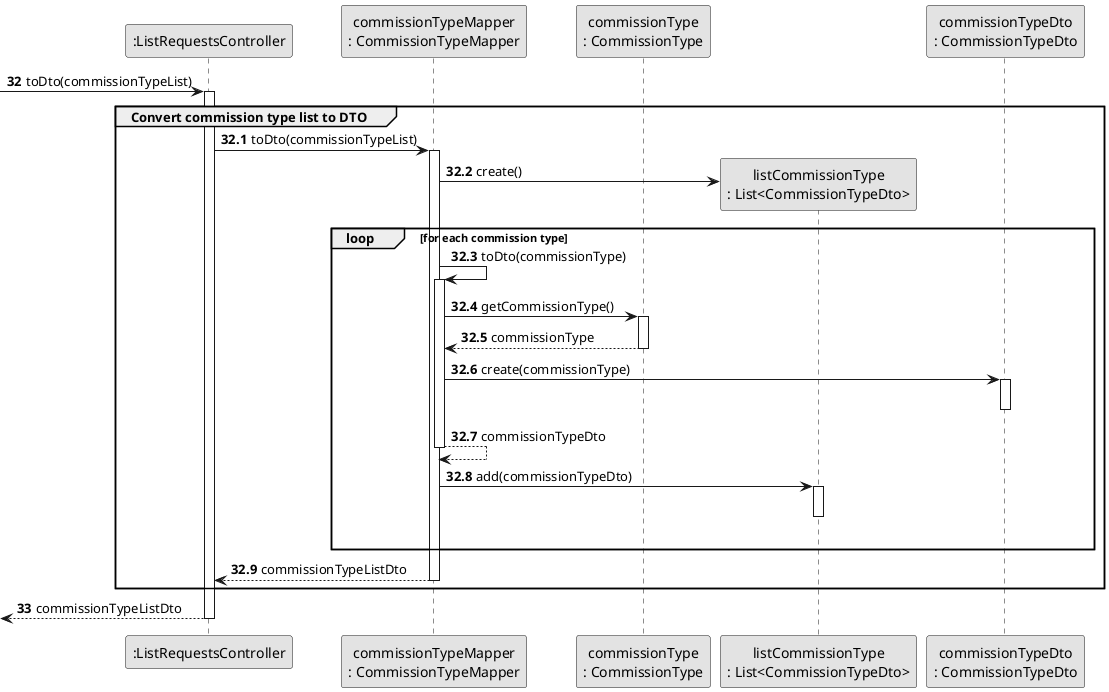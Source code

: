 @startuml
skinparam monochrome true
skinparam packageStyle rectangle
skinparam shadowing false


participant ":ListRequestsController" as CTRL
participant "commissionTypeMapper\n: CommissionTypeMapper" as ComTypeMapper
participant "commissionType\n: CommissionType" as ComType
participant "listCommissionType\n: List<CommissionTypeDto>" as ComTypeList
participant "commissionTypeDto\n: CommissionTypeDto" as ComTypeDto

autonumber 32
    -> CTRL: toDto(commissionTypeList)
    activate CTRL

group Convert commission type list to DTO

autonumber 32.1


    CTRL -> ComTypeMapper : toDto(commissionTypeList)
    activate ComTypeMapper

    ComTypeMapper -> ComTypeList** : create()


 loop for each commission type

 ComTypeMapper -> ComTypeMapper : toDto(commissionType)
 activate ComTypeMapper


    ComTypeMapper -> ComType : getCommissionType()
    activate ComType

    ComType --> ComTypeMapper : commissionType
    deactivate ComType

    ComTypeMapper -> ComTypeDto : create(commissionType)
    activate ComTypeDto
    deactivate ComTypeDto

 ComTypeMapper --> ComTypeMapper : commissionTypeDto
 deactivate ComTypeMapper

 ComTypeMapper -> ComTypeList : add(commissionTypeDto)
 activate ComTypeList
 deactivate ComTypeList
 |||

end loop
    ComTypeMapper --> CTRL : commissionTypeListDto
    deactivate ComTypeMapper


end group
autonumber 33
     <-- CTRL: commissionTypeListDto
     deactivate CTRL

@enduml